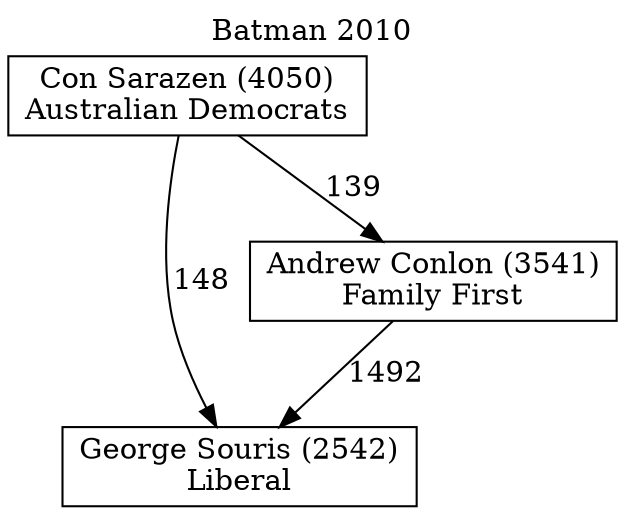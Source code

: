 // House preference flow
digraph "George Souris (2542)_Batman_2010" {
	graph [label="Batman 2010" labelloc=t mclimit=10]
	node [shape=box]
	"George Souris (2542)" [label="George Souris (2542)
Liberal"]
	"Andrew Conlon (3541)" [label="Andrew Conlon (3541)
Family First"]
	"Con Sarazen (4050)" [label="Con Sarazen (4050)
Australian Democrats"]
	"Andrew Conlon (3541)" -> "George Souris (2542)" [label=1492]
	"Con Sarazen (4050)" -> "Andrew Conlon (3541)" [label=139]
	"Con Sarazen (4050)" -> "George Souris (2542)" [label=148]
}
